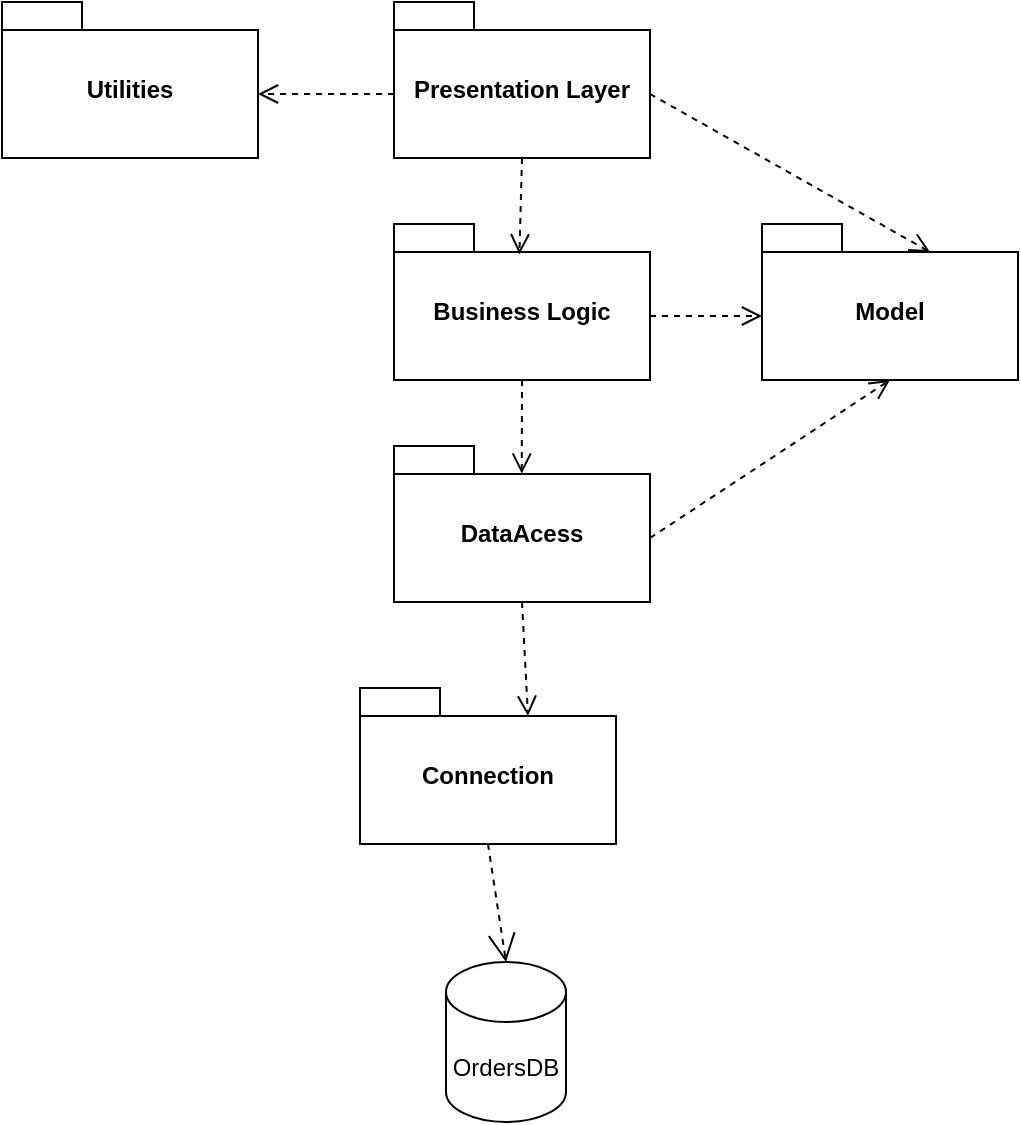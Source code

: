 <mxfile version="27.0.6" pages="3">
  <diagram name="Package-Diagram" id="-4kcNOzpLKwisnCuhh6N">
    <mxGraphModel dx="891" dy="588" grid="0" gridSize="10" guides="1" tooltips="1" connect="1" arrows="1" fold="1" page="0" pageScale="1" pageWidth="850" pageHeight="1100" math="0" shadow="0">
      <root>
        <mxCell id="0" />
        <mxCell id="1" parent="0" />
        <mxCell id="PjSp7jdSA5BGJm08OEUA-1" value="Presentation Layer" style="shape=folder;fontStyle=1;spacingTop=10;tabWidth=40;tabHeight=14;tabPosition=left;html=1;whiteSpace=wrap;" parent="1" vertex="1">
          <mxGeometry x="136" y="16" width="128" height="78" as="geometry" />
        </mxCell>
        <mxCell id="PjSp7jdSA5BGJm08OEUA-5" value="Business Logic" style="shape=folder;fontStyle=1;spacingTop=10;tabWidth=40;tabHeight=14;tabPosition=left;html=1;whiteSpace=wrap;" parent="1" vertex="1">
          <mxGeometry x="136" y="127" width="128" height="78" as="geometry" />
        </mxCell>
        <mxCell id="PjSp7jdSA5BGJm08OEUA-6" value="DataAcess" style="shape=folder;fontStyle=1;spacingTop=10;tabWidth=40;tabHeight=14;tabPosition=left;html=1;whiteSpace=wrap;" parent="1" vertex="1">
          <mxGeometry x="136" y="238" width="128" height="78" as="geometry" />
        </mxCell>
        <mxCell id="PjSp7jdSA5BGJm08OEUA-7" value="Connection" style="shape=folder;fontStyle=1;spacingTop=10;tabWidth=40;tabHeight=14;tabPosition=left;html=1;whiteSpace=wrap;" parent="1" vertex="1">
          <mxGeometry x="119" y="359" width="128" height="78" as="geometry" />
        </mxCell>
        <mxCell id="PjSp7jdSA5BGJm08OEUA-8" value="Model" style="shape=folder;fontStyle=1;spacingTop=10;tabWidth=40;tabHeight=14;tabPosition=left;html=1;whiteSpace=wrap;" parent="1" vertex="1">
          <mxGeometry x="320" y="127" width="128" height="78" as="geometry" />
        </mxCell>
        <mxCell id="PjSp7jdSA5BGJm08OEUA-9" value="Utilities" style="shape=folder;fontStyle=1;spacingTop=10;tabWidth=40;tabHeight=14;tabPosition=left;html=1;whiteSpace=wrap;" parent="1" vertex="1">
          <mxGeometry x="-60" y="16" width="128" height="78" as="geometry" />
        </mxCell>
        <mxCell id="PjSp7jdSA5BGJm08OEUA-10" value="" style="html=1;verticalAlign=bottom;endArrow=open;dashed=1;endSize=8;curved=0;rounded=0;fontSize=12;entryX=0;entryY=0;entryDx=128;entryDy=46;entryPerimeter=0;exitX=0;exitY=0;exitDx=0;exitDy=46;exitPerimeter=0;" parent="1" source="PjSp7jdSA5BGJm08OEUA-1" target="PjSp7jdSA5BGJm08OEUA-9" edge="1">
          <mxGeometry relative="1" as="geometry">
            <mxPoint x="174" y="229" as="sourcePoint" />
            <mxPoint x="94" y="229" as="targetPoint" />
          </mxGeometry>
        </mxCell>
        <mxCell id="PjSp7jdSA5BGJm08OEUA-11" value="" style="html=1;verticalAlign=bottom;endArrow=open;dashed=1;endSize=8;curved=0;rounded=0;fontSize=12;exitX=0.5;exitY=1;exitDx=0;exitDy=0;exitPerimeter=0;entryX=0.49;entryY=0.194;entryDx=0;entryDy=0;entryPerimeter=0;" parent="1" source="PjSp7jdSA5BGJm08OEUA-1" target="PjSp7jdSA5BGJm08OEUA-5" edge="1">
          <mxGeometry relative="1" as="geometry">
            <mxPoint x="241" y="229" as="sourcePoint" />
            <mxPoint x="161" y="229" as="targetPoint" />
          </mxGeometry>
        </mxCell>
        <mxCell id="PjSp7jdSA5BGJm08OEUA-12" value="" style="html=1;verticalAlign=bottom;endArrow=open;dashed=1;endSize=8;curved=0;rounded=0;fontSize=12;exitX=0.5;exitY=1;exitDx=0;exitDy=0;exitPerimeter=0;entryX=0.499;entryY=0.177;entryDx=0;entryDy=0;entryPerimeter=0;" parent="1" source="PjSp7jdSA5BGJm08OEUA-5" target="PjSp7jdSA5BGJm08OEUA-6" edge="1">
          <mxGeometry relative="1" as="geometry">
            <mxPoint x="224" y="232" as="sourcePoint" />
            <mxPoint x="220" y="248" as="targetPoint" />
          </mxGeometry>
        </mxCell>
        <mxCell id="PjSp7jdSA5BGJm08OEUA-14" value="" style="html=1;verticalAlign=bottom;endArrow=open;dashed=1;endSize=8;curved=0;rounded=0;fontSize=12;entryX=0;entryY=0;entryDx=0;entryDy=46;entryPerimeter=0;exitX=0;exitY=0;exitDx=128;exitDy=46;exitPerimeter=0;" parent="1" source="PjSp7jdSA5BGJm08OEUA-5" target="PjSp7jdSA5BGJm08OEUA-8" edge="1">
          <mxGeometry relative="1" as="geometry">
            <mxPoint x="241" y="229" as="sourcePoint" />
            <mxPoint x="161" y="229" as="targetPoint" />
          </mxGeometry>
        </mxCell>
        <mxCell id="PjSp7jdSA5BGJm08OEUA-15" value="" style="html=1;verticalAlign=bottom;endArrow=open;dashed=1;endSize=8;curved=0;rounded=0;fontSize=12;exitX=0;exitY=0;exitDx=128;exitDy=46;exitPerimeter=0;entryX=0.5;entryY=1;entryDx=0;entryDy=0;entryPerimeter=0;" parent="1" source="PjSp7jdSA5BGJm08OEUA-6" target="PjSp7jdSA5BGJm08OEUA-8" edge="1">
          <mxGeometry relative="1" as="geometry">
            <mxPoint x="241" y="229" as="sourcePoint" />
            <mxPoint x="161" y="229" as="targetPoint" />
          </mxGeometry>
        </mxCell>
        <mxCell id="PjSp7jdSA5BGJm08OEUA-16" value="" style="html=1;verticalAlign=bottom;endArrow=open;dashed=1;endSize=8;curved=0;rounded=0;fontSize=12;entryX=0;entryY=0;entryDx=84;entryDy=14;entryPerimeter=0;exitX=0.5;exitY=1;exitDx=0;exitDy=0;exitPerimeter=0;" parent="1" source="PjSp7jdSA5BGJm08OEUA-6" target="PjSp7jdSA5BGJm08OEUA-7" edge="1">
          <mxGeometry relative="1" as="geometry">
            <mxPoint x="241" y="229" as="sourcePoint" />
            <mxPoint x="161" y="229" as="targetPoint" />
          </mxGeometry>
        </mxCell>
        <mxCell id="PjSp7jdSA5BGJm08OEUA-17" value="OrdersDB" style="shape=cylinder3;whiteSpace=wrap;html=1;boundedLbl=1;backgroundOutline=1;size=15;" parent="1" vertex="1">
          <mxGeometry x="162" y="496" width="60" height="80" as="geometry" />
        </mxCell>
        <mxCell id="PjSp7jdSA5BGJm08OEUA-19" value="" style="html=1;verticalAlign=bottom;endArrow=open;dashed=1;endSize=8;curved=0;rounded=0;fontSize=12;entryX=0;entryY=0;entryDx=84;entryDy=14;entryPerimeter=0;exitX=0;exitY=0;exitDx=128;exitDy=46;exitPerimeter=0;" parent="1" source="PjSp7jdSA5BGJm08OEUA-1" target="PjSp7jdSA5BGJm08OEUA-8" edge="1">
          <mxGeometry relative="1" as="geometry">
            <mxPoint x="241" y="179" as="sourcePoint" />
            <mxPoint x="161" y="179" as="targetPoint" />
          </mxGeometry>
        </mxCell>
        <mxCell id="subqBu2cCHINjX7e9zRK-3" value="" style="endArrow=open;endSize=12;dashed=1;html=1;rounded=0;exitX=0.5;exitY=1;exitDx=0;exitDy=0;exitPerimeter=0;entryX=0.5;entryY=0;entryDx=0;entryDy=0;entryPerimeter=0;" edge="1" parent="1" source="PjSp7jdSA5BGJm08OEUA-7" target="PjSp7jdSA5BGJm08OEUA-17">
          <mxGeometry width="160" relative="1" as="geometry">
            <mxPoint x="54" y="492" as="sourcePoint" />
            <mxPoint x="214" y="492" as="targetPoint" />
          </mxGeometry>
        </mxCell>
      </root>
    </mxGraphModel>
  </diagram>
  <diagram id="JmT1CQ8cXsfUS5jKB0Rc" name="UML_Class_Diagram">
    <mxGraphModel dx="2938" dy="2330" grid="0" gridSize="10" guides="1" tooltips="1" connect="1" arrows="1" fold="1" page="0" pageScale="1" pageWidth="850" pageHeight="1100" math="0" shadow="0">
      <root>
        <mxCell id="0" />
        <mxCell id="1" parent="0" />
        <mxCell id="Czbqzu1dcFvYARV3h8Ns-1" value="BillBLL" style="swimlane;fontStyle=1;align=center;verticalAlign=top;childLayout=stackLayout;horizontal=1;startSize=26;horizontalStack=0;resizeParent=1;resizeParentMax=0;resizeLast=0;collapsible=1;marginBottom=0;whiteSpace=wrap;html=1;" vertex="1" parent="1">
          <mxGeometry x="825" y="498" width="160" height="86" as="geometry" />
        </mxCell>
        <mxCell id="Czbqzu1dcFvYARV3h8Ns-2" value="- billDAO: BillDAO" style="text;strokeColor=none;fillColor=none;align=left;verticalAlign=top;spacingLeft=4;spacingRight=4;overflow=hidden;rotatable=0;points=[[0,0.5],[1,0.5]];portConstraint=eastwest;whiteSpace=wrap;html=1;" vertex="1" parent="Czbqzu1dcFvYARV3h8Ns-1">
          <mxGeometry y="26" width="160" height="26" as="geometry" />
        </mxCell>
        <mxCell id="Czbqzu1dcFvYARV3h8Ns-3" value="" style="line;strokeWidth=1;fillColor=none;align=left;verticalAlign=middle;spacingTop=-1;spacingLeft=3;spacingRight=3;rotatable=0;labelPosition=right;points=[];portConstraint=eastwest;strokeColor=inherit;" vertex="1" parent="Czbqzu1dcFvYARV3h8Ns-1">
          <mxGeometry y="52" width="160" height="8" as="geometry" />
        </mxCell>
        <mxCell id="Czbqzu1dcFvYARV3h8Ns-4" value="+getAllBills(): List&amp;lt;Bill&amp;gt;" style="text;strokeColor=none;fillColor=none;align=left;verticalAlign=top;spacingLeft=4;spacingRight=4;overflow=hidden;rotatable=0;points=[[0,0.5],[1,0.5]];portConstraint=eastwest;whiteSpace=wrap;html=1;" vertex="1" parent="Czbqzu1dcFvYARV3h8Ns-1">
          <mxGeometry y="60" width="160" height="26" as="geometry" />
        </mxCell>
        <mxCell id="Czbqzu1dcFvYARV3h8Ns-5" value="ClientBLL" style="swimlane;fontStyle=1;align=center;verticalAlign=top;childLayout=stackLayout;horizontal=1;startSize=26;horizontalStack=0;resizeParent=1;resizeParentMax=0;resizeLast=0;collapsible=1;marginBottom=0;whiteSpace=wrap;html=1;" vertex="1" parent="1">
          <mxGeometry x="-161" y="484" width="216" height="178" as="geometry" />
        </mxCell>
        <mxCell id="Czbqzu1dcFvYARV3h8Ns-6" value="-clientDAO: ClientDAO" style="text;strokeColor=none;fillColor=none;align=left;verticalAlign=top;spacingLeft=4;spacingRight=4;overflow=hidden;rotatable=0;points=[[0,0.5],[1,0.5]];portConstraint=eastwest;whiteSpace=wrap;html=1;" vertex="1" parent="Czbqzu1dcFvYARV3h8Ns-5">
          <mxGeometry y="26" width="216" height="26" as="geometry" />
        </mxCell>
        <mxCell id="Czbqzu1dcFvYARV3h8Ns-7" value="" style="line;strokeWidth=1;fillColor=none;align=left;verticalAlign=middle;spacingTop=-1;spacingLeft=3;spacingRight=3;rotatable=0;labelPosition=right;points=[];portConstraint=eastwest;strokeColor=inherit;" vertex="1" parent="Czbqzu1dcFvYARV3h8Ns-5">
          <mxGeometry y="52" width="216" height="8" as="geometry" />
        </mxCell>
        <mxCell id="Czbqzu1dcFvYARV3h8Ns-8" value="+ getAllCleints(): List&amp;lt;Client&amp;gt;&lt;div&gt;+ getAllActiveClients(): List&amp;lt;Client&amp;gt;&lt;/div&gt;&lt;div&gt;+ addClient(client: Client): void&lt;/div&gt;&lt;div&gt;+ updateClient(client: Client): void&lt;/div&gt;&lt;div&gt;+ softDeleteClient(client: Client): void&lt;/div&gt;&lt;div&gt;+ findById(id: int): Client&lt;/div&gt;&lt;div&gt;+ hardDeleteById(id: int): void&lt;/div&gt;" style="text;strokeColor=none;fillColor=none;align=left;verticalAlign=top;spacingLeft=4;spacingRight=4;overflow=hidden;rotatable=0;points=[[0,0.5],[1,0.5]];portConstraint=eastwest;whiteSpace=wrap;html=1;" vertex="1" parent="Czbqzu1dcFvYARV3h8Ns-5">
          <mxGeometry y="60" width="216" height="118" as="geometry" />
        </mxCell>
        <mxCell id="Czbqzu1dcFvYARV3h8Ns-9" value="OrderBLL" style="swimlane;fontStyle=1;align=center;verticalAlign=top;childLayout=stackLayout;horizontal=1;startSize=26;horizontalStack=0;resizeParent=1;resizeParentMax=0;resizeLast=0;collapsible=1;marginBottom=0;whiteSpace=wrap;html=1;" vertex="1" parent="1">
          <mxGeometry x="114.5" y="484" width="221" height="148" as="geometry" />
        </mxCell>
        <mxCell id="Czbqzu1dcFvYARV3h8Ns-10" value="- orderDAO: OrderDAO&lt;div&gt;- productDAO: productDAO&lt;/div&gt;&lt;div&gt;- clientDAO: ClientDAO&lt;/div&gt;&lt;div&gt;- billDAO: BillDAO&lt;/div&gt;" style="text;strokeColor=none;fillColor=none;align=left;verticalAlign=top;spacingLeft=4;spacingRight=4;overflow=hidden;rotatable=0;points=[[0,0.5],[1,0.5]];portConstraint=eastwest;whiteSpace=wrap;html=1;" vertex="1" parent="Czbqzu1dcFvYARV3h8Ns-9">
          <mxGeometry y="26" width="221" height="69" as="geometry" />
        </mxCell>
        <mxCell id="Czbqzu1dcFvYARV3h8Ns-11" value="" style="line;strokeWidth=1;fillColor=none;align=left;verticalAlign=middle;spacingTop=-1;spacingLeft=3;spacingRight=3;rotatable=0;labelPosition=right;points=[];portConstraint=eastwest;strokeColor=inherit;" vertex="1" parent="Czbqzu1dcFvYARV3h8Ns-9">
          <mxGeometry y="95" width="221" height="8" as="geometry" />
        </mxCell>
        <mxCell id="Czbqzu1dcFvYARV3h8Ns-12" value="+ getAllOrders(): List&amp;lt;Orders&amp;gt;&lt;div&gt;+placeOrder(order Orders): String&lt;/div&gt;&lt;div&gt;&lt;br&gt;&lt;/div&gt;" style="text;strokeColor=none;fillColor=none;align=left;verticalAlign=top;spacingLeft=4;spacingRight=4;overflow=hidden;rotatable=0;points=[[0,0.5],[1,0.5]];portConstraint=eastwest;whiteSpace=wrap;html=1;" vertex="1" parent="Czbqzu1dcFvYARV3h8Ns-9">
          <mxGeometry y="103" width="221" height="45" as="geometry" />
        </mxCell>
        <mxCell id="Czbqzu1dcFvYARV3h8Ns-13" value="ProductBLL" style="swimlane;fontStyle=1;align=center;verticalAlign=top;childLayout=stackLayout;horizontal=1;startSize=26;horizontalStack=0;resizeParent=1;resizeParentMax=0;resizeLast=0;collapsible=1;marginBottom=0;whiteSpace=wrap;html=1;" vertex="1" parent="1">
          <mxGeometry x="436" y="484" width="248" height="180" as="geometry" />
        </mxCell>
        <mxCell id="Czbqzu1dcFvYARV3h8Ns-14" value="- productDAO: ProductDAO" style="text;strokeColor=none;fillColor=none;align=left;verticalAlign=top;spacingLeft=4;spacingRight=4;overflow=hidden;rotatable=0;points=[[0,0.5],[1,0.5]];portConstraint=eastwest;whiteSpace=wrap;html=1;" vertex="1" parent="Czbqzu1dcFvYARV3h8Ns-13">
          <mxGeometry y="26" width="248" height="26" as="geometry" />
        </mxCell>
        <mxCell id="Czbqzu1dcFvYARV3h8Ns-15" value="" style="line;strokeWidth=1;fillColor=none;align=left;verticalAlign=middle;spacingTop=-1;spacingLeft=3;spacingRight=3;rotatable=0;labelPosition=right;points=[];portConstraint=eastwest;strokeColor=inherit;" vertex="1" parent="Czbqzu1dcFvYARV3h8Ns-13">
          <mxGeometry y="52" width="248" height="8" as="geometry" />
        </mxCell>
        <mxCell id="Czbqzu1dcFvYARV3h8Ns-16" value="+ getAllProducts(): List&amp;lt;Product&amp;gt;&lt;div&gt;+ getAllActiveProducts(): List&amp;lt;Product&amp;gt;&lt;/div&gt;&lt;div&gt;+ addProduct(product Product): void&lt;/div&gt;&lt;div&gt;+ updateProduct(product Product): void&lt;/div&gt;&lt;div&gt;+ softDeleteProduct(product Product) void&lt;/div&gt;&lt;div&gt;+ findById(id: int): Product&lt;/div&gt;&lt;div&gt;+ hardDeleteById(id: int): void&lt;/div&gt;" style="text;strokeColor=none;fillColor=none;align=left;verticalAlign=top;spacingLeft=4;spacingRight=4;overflow=hidden;rotatable=0;points=[[0,0.5],[1,0.5]];portConstraint=eastwest;whiteSpace=wrap;html=1;" vertex="1" parent="Czbqzu1dcFvYARV3h8Ns-13">
          <mxGeometry y="60" width="248" height="120" as="geometry" />
        </mxCell>
        <mxCell id="Czbqzu1dcFvYARV3h8Ns-17" value="ConnectionFactory" style="swimlane;fontStyle=1;align=center;verticalAlign=top;childLayout=stackLayout;horizontal=1;startSize=26;horizontalStack=0;resizeParent=1;resizeParentMax=0;resizeLast=0;collapsible=1;marginBottom=0;whiteSpace=wrap;html=1;" vertex="1" parent="1">
          <mxGeometry x="394.5" y="-547" width="234" height="207" as="geometry" />
        </mxCell>
        <mxCell id="Czbqzu1dcFvYARV3h8Ns-18" value="- LOGGER: Logger&lt;div&gt;- DRIVER: String&lt;/div&gt;&lt;div&gt;- DBURL: String&lt;/div&gt;&lt;div&gt;- USER: String&lt;/div&gt;&lt;div&gt;- PASS: String&lt;/div&gt;" style="text;strokeColor=none;fillColor=none;align=left;verticalAlign=top;spacingLeft=4;spacingRight=4;overflow=hidden;rotatable=0;points=[[0,0.5],[1,0.5]];portConstraint=eastwest;whiteSpace=wrap;html=1;" vertex="1" parent="Czbqzu1dcFvYARV3h8Ns-17">
          <mxGeometry y="26" width="234" height="85" as="geometry" />
        </mxCell>
        <mxCell id="Czbqzu1dcFvYARV3h8Ns-19" value="" style="line;strokeWidth=1;fillColor=none;align=left;verticalAlign=middle;spacingTop=-1;spacingLeft=3;spacingRight=3;rotatable=0;labelPosition=right;points=[];portConstraint=eastwest;strokeColor=inherit;" vertex="1" parent="Czbqzu1dcFvYARV3h8Ns-17">
          <mxGeometry y="111" width="234" height="8" as="geometry" />
        </mxCell>
        <mxCell id="Czbqzu1dcFvYARV3h8Ns-20" value="+ createConection(): Connection&lt;div&gt;+ getCOnnection(): Connection&lt;/div&gt;&lt;div&gt;+ close(connection: Connection): void&lt;/div&gt;&lt;div&gt;+close(statement: Statement): void&lt;/div&gt;&lt;div&gt;+ close(resultSet: ResultSet): void&lt;/div&gt;" style="text;strokeColor=none;fillColor=none;align=left;verticalAlign=top;spacingLeft=4;spacingRight=4;overflow=hidden;rotatable=0;points=[[0,0.5],[1,0.5]];portConstraint=eastwest;whiteSpace=wrap;html=1;" vertex="1" parent="Czbqzu1dcFvYARV3h8Ns-17">
          <mxGeometry y="119" width="234" height="88" as="geometry" />
        </mxCell>
        <mxCell id="Czbqzu1dcFvYARV3h8Ns-21" value="AbstractDAO" style="swimlane;fontStyle=1;align=center;verticalAlign=top;childLayout=stackLayout;horizontal=1;startSize=26;horizontalStack=0;resizeParent=1;resizeParentMax=0;resizeLast=0;collapsible=1;marginBottom=0;whiteSpace=wrap;html=1;" vertex="1" parent="1">
          <mxGeometry x="19" y="-156" width="443" height="322" as="geometry" />
        </mxCell>
        <mxCell id="Czbqzu1dcFvYARV3h8Ns-22" value="- LOGGER: Logger&lt;div&gt;-type Class&amp;lt;T&amp;gt;&lt;/div&gt;" style="text;strokeColor=none;fillColor=none;align=left;verticalAlign=top;spacingLeft=4;spacingRight=4;overflow=hidden;rotatable=0;points=[[0,0.5],[1,0.5]];portConstraint=eastwest;whiteSpace=wrap;html=1;" vertex="1" parent="Czbqzu1dcFvYARV3h8Ns-21">
          <mxGeometry y="26" width="443" height="40" as="geometry" />
        </mxCell>
        <mxCell id="Czbqzu1dcFvYARV3h8Ns-23" value="" style="line;strokeWidth=1;fillColor=none;align=left;verticalAlign=middle;spacingTop=-1;spacingLeft=3;spacingRight=3;rotatable=0;labelPosition=right;points=[];portConstraint=eastwest;strokeColor=inherit;" vertex="1" parent="Czbqzu1dcFvYARV3h8Ns-21">
          <mxGeometry y="66" width="443" height="8" as="geometry" />
        </mxCell>
        <mxCell id="Czbqzu1dcFvYARV3h8Ns-24" value="- createSelectQuery(field: String): String&lt;div&gt;- createInsertQuery(fields: StringBuilder, values: StringBuilder): String&lt;/div&gt;&lt;div&gt;- createUpdateQuery(): String&lt;/div&gt;&lt;div&gt;+ findAll(): List&amp;lt;T&amp;gt;&lt;/div&gt;&lt;div&gt;+ findById(id: int): T&lt;/div&gt;&lt;div&gt;+ createObjects(resultSet ResultSet): List&amp;lt;T&amp;gt;&lt;/div&gt;&lt;div&gt;- getNoArgsCOnstructor(): Constructor&amp;lt;?&amp;gt;&lt;/div&gt;&lt;div&gt;- populateFieldsFromResultSet(instance T, resultSet ResultSet): void&lt;/div&gt;&lt;div&gt;+ insert(object T): void&lt;/div&gt;&lt;div&gt;- setPreparedStatementVlaues(statement PreparedStatement, fields Field[], object T): void&lt;/div&gt;&lt;div&gt;- setGeneratedId(statement PreparedSttaement, object T): void&lt;/div&gt;&lt;div&gt;+ update(object T): void&lt;/div&gt;&lt;div&gt;- setUpdateStatementValues(statement: PreparedStatement, object: T): void&lt;/div&gt;&lt;div&gt;+ softDelete(object T): void&lt;/div&gt;&lt;div&gt;+ hardDeleteByID(id: int): void&lt;/div&gt;" style="text;strokeColor=none;fillColor=none;align=left;verticalAlign=top;spacingLeft=4;spacingRight=4;overflow=hidden;rotatable=0;points=[[0,0.5],[1,0.5]];portConstraint=eastwest;whiteSpace=wrap;html=1;" vertex="1" parent="Czbqzu1dcFvYARV3h8Ns-21">
          <mxGeometry y="74" width="443" height="248" as="geometry" />
        </mxCell>
        <mxCell id="Czbqzu1dcFvYARV3h8Ns-25" value="BillDAO" style="swimlane;fontStyle=1;align=center;verticalAlign=top;childLayout=stackLayout;horizontal=1;startSize=26;horizontalStack=0;resizeParent=1;resizeParentMax=0;resizeLast=0;collapsible=1;marginBottom=0;whiteSpace=wrap;html=1;" vertex="1" parent="1">
          <mxGeometry x="726" y="200" width="161" height="107" as="geometry" />
        </mxCell>
        <mxCell id="Czbqzu1dcFvYARV3h8Ns-26" value="." style="text;strokeColor=none;fillColor=none;align=left;verticalAlign=top;spacingLeft=4;spacingRight=4;overflow=hidden;rotatable=0;points=[[0,0.5],[1,0.5]];portConstraint=eastwest;whiteSpace=wrap;html=1;" vertex="1" parent="Czbqzu1dcFvYARV3h8Ns-25">
          <mxGeometry y="26" width="161" height="26" as="geometry" />
        </mxCell>
        <mxCell id="Czbqzu1dcFvYARV3h8Ns-27" value="" style="line;strokeWidth=1;fillColor=none;align=left;verticalAlign=middle;spacingTop=-1;spacingLeft=3;spacingRight=3;rotatable=0;labelPosition=right;points=[];portConstraint=eastwest;strokeColor=inherit;" vertex="1" parent="Czbqzu1dcFvYARV3h8Ns-25">
          <mxGeometry y="52" width="161" height="8" as="geometry" />
        </mxCell>
        <mxCell id="Czbqzu1dcFvYARV3h8Ns-28" value="+ insert(bill Bill): void&lt;div&gt;+ findAll(): List&amp;lt;Bill&amp;gt;&lt;/div&gt;" style="text;strokeColor=none;fillColor=none;align=left;verticalAlign=top;spacingLeft=4;spacingRight=4;overflow=hidden;rotatable=0;points=[[0,0.5],[1,0.5]];portConstraint=eastwest;whiteSpace=wrap;html=1;" vertex="1" parent="Czbqzu1dcFvYARV3h8Ns-25">
          <mxGeometry y="60" width="161" height="47" as="geometry" />
        </mxCell>
        <mxCell id="Czbqzu1dcFvYARV3h8Ns-29" value="ClientDAO" style="swimlane;fontStyle=1;align=center;verticalAlign=top;childLayout=stackLayout;horizontal=1;startSize=26;horizontalStack=0;resizeParent=1;resizeParentMax=0;resizeLast=0;collapsible=1;marginBottom=0;whiteSpace=wrap;html=1;" vertex="1" parent="1">
          <mxGeometry x="-97" y="263" width="160" height="86" as="geometry" />
        </mxCell>
        <mxCell id="Czbqzu1dcFvYARV3h8Ns-30" value="." style="text;strokeColor=none;fillColor=none;align=left;verticalAlign=top;spacingLeft=4;spacingRight=4;overflow=hidden;rotatable=0;points=[[0,0.5],[1,0.5]];portConstraint=eastwest;whiteSpace=wrap;html=1;" vertex="1" parent="Czbqzu1dcFvYARV3h8Ns-29">
          <mxGeometry y="26" width="160" height="26" as="geometry" />
        </mxCell>
        <mxCell id="Czbqzu1dcFvYARV3h8Ns-31" value="" style="line;strokeWidth=1;fillColor=none;align=left;verticalAlign=middle;spacingTop=-1;spacingLeft=3;spacingRight=3;rotatable=0;labelPosition=right;points=[];portConstraint=eastwest;strokeColor=inherit;" vertex="1" parent="Czbqzu1dcFvYARV3h8Ns-29">
          <mxGeometry y="52" width="160" height="8" as="geometry" />
        </mxCell>
        <mxCell id="Czbqzu1dcFvYARV3h8Ns-32" value="." style="text;strokeColor=none;fillColor=none;align=left;verticalAlign=top;spacingLeft=4;spacingRight=4;overflow=hidden;rotatable=0;points=[[0,0.5],[1,0.5]];portConstraint=eastwest;whiteSpace=wrap;html=1;" vertex="1" parent="Czbqzu1dcFvYARV3h8Ns-29">
          <mxGeometry y="60" width="160" height="26" as="geometry" />
        </mxCell>
        <mxCell id="Czbqzu1dcFvYARV3h8Ns-33" value="OrderDAO" style="swimlane;fontStyle=1;align=center;verticalAlign=top;childLayout=stackLayout;horizontal=1;startSize=26;horizontalStack=0;resizeParent=1;resizeParentMax=0;resizeLast=0;collapsible=1;marginBottom=0;whiteSpace=wrap;html=1;" vertex="1" parent="1">
          <mxGeometry x="145" y="263" width="160" height="86" as="geometry" />
        </mxCell>
        <mxCell id="Czbqzu1dcFvYARV3h8Ns-34" value="." style="text;strokeColor=none;fillColor=none;align=left;verticalAlign=top;spacingLeft=4;spacingRight=4;overflow=hidden;rotatable=0;points=[[0,0.5],[1,0.5]];portConstraint=eastwest;whiteSpace=wrap;html=1;" vertex="1" parent="Czbqzu1dcFvYARV3h8Ns-33">
          <mxGeometry y="26" width="160" height="26" as="geometry" />
        </mxCell>
        <mxCell id="Czbqzu1dcFvYARV3h8Ns-35" value="" style="line;strokeWidth=1;fillColor=none;align=left;verticalAlign=middle;spacingTop=-1;spacingLeft=3;spacingRight=3;rotatable=0;labelPosition=right;points=[];portConstraint=eastwest;strokeColor=inherit;" vertex="1" parent="Czbqzu1dcFvYARV3h8Ns-33">
          <mxGeometry y="52" width="160" height="8" as="geometry" />
        </mxCell>
        <mxCell id="Czbqzu1dcFvYARV3h8Ns-36" value="." style="text;strokeColor=none;fillColor=none;align=left;verticalAlign=top;spacingLeft=4;spacingRight=4;overflow=hidden;rotatable=0;points=[[0,0.5],[1,0.5]];portConstraint=eastwest;whiteSpace=wrap;html=1;" vertex="1" parent="Czbqzu1dcFvYARV3h8Ns-33">
          <mxGeometry y="60" width="160" height="26" as="geometry" />
        </mxCell>
        <mxCell id="Czbqzu1dcFvYARV3h8Ns-37" value="ProductDAO" style="swimlane;fontStyle=1;align=center;verticalAlign=top;childLayout=stackLayout;horizontal=1;startSize=26;horizontalStack=0;resizeParent=1;resizeParentMax=0;resizeLast=0;collapsible=1;marginBottom=0;whiteSpace=wrap;html=1;" vertex="1" parent="1">
          <mxGeometry x="381" y="263" width="160" height="86" as="geometry" />
        </mxCell>
        <mxCell id="Czbqzu1dcFvYARV3h8Ns-38" value="." style="text;strokeColor=none;fillColor=none;align=left;verticalAlign=top;spacingLeft=4;spacingRight=4;overflow=hidden;rotatable=0;points=[[0,0.5],[1,0.5]];portConstraint=eastwest;whiteSpace=wrap;html=1;" vertex="1" parent="Czbqzu1dcFvYARV3h8Ns-37">
          <mxGeometry y="26" width="160" height="26" as="geometry" />
        </mxCell>
        <mxCell id="Czbqzu1dcFvYARV3h8Ns-39" value="" style="line;strokeWidth=1;fillColor=none;align=left;verticalAlign=middle;spacingTop=-1;spacingLeft=3;spacingRight=3;rotatable=0;labelPosition=right;points=[];portConstraint=eastwest;strokeColor=inherit;" vertex="1" parent="Czbqzu1dcFvYARV3h8Ns-37">
          <mxGeometry y="52" width="160" height="8" as="geometry" />
        </mxCell>
        <mxCell id="Czbqzu1dcFvYARV3h8Ns-40" value="." style="text;strokeColor=none;fillColor=none;align=left;verticalAlign=top;spacingLeft=4;spacingRight=4;overflow=hidden;rotatable=0;points=[[0,0.5],[1,0.5]];portConstraint=eastwest;whiteSpace=wrap;html=1;" vertex="1" parent="Czbqzu1dcFvYARV3h8Ns-37">
          <mxGeometry y="60" width="160" height="26" as="geometry" />
        </mxCell>
        <mxCell id="Czbqzu1dcFvYARV3h8Ns-41" value="Bill" style="swimlane;fontStyle=1;align=center;verticalAlign=top;childLayout=stackLayout;horizontal=1;startSize=26;horizontalStack=0;resizeParent=1;resizeParentMax=0;resizeLast=0;collapsible=1;marginBottom=0;whiteSpace=wrap;html=1;" vertex="1" parent="1">
          <mxGeometry x="825" y="798" width="170" height="127" as="geometry" />
        </mxCell>
        <mxCell id="Czbqzu1dcFvYARV3h8Ns-42" value="+ id: Int&lt;div&gt;+ orderId: int&lt;/div&gt;&lt;div&gt;+ clientName: String&lt;/div&gt;&lt;div&gt;+ productName: String&lt;/div&gt;&lt;div&gt;+ quantity: int&lt;/div&gt;&lt;div&gt;+ totalPrice: double&lt;/div&gt;&lt;div&gt;&lt;br&gt;&lt;/div&gt;" style="text;strokeColor=none;fillColor=none;align=left;verticalAlign=top;spacingLeft=4;spacingRight=4;overflow=hidden;rotatable=0;points=[[0,0.5],[1,0.5]];portConstraint=eastwest;whiteSpace=wrap;html=1;" vertex="1" parent="Czbqzu1dcFvYARV3h8Ns-41">
          <mxGeometry y="26" width="170" height="93" as="geometry" />
        </mxCell>
        <mxCell id="Czbqzu1dcFvYARV3h8Ns-43" value="" style="line;strokeWidth=1;fillColor=none;align=left;verticalAlign=middle;spacingTop=-1;spacingLeft=3;spacingRight=3;rotatable=0;labelPosition=right;points=[];portConstraint=eastwest;strokeColor=inherit;" vertex="1" parent="Czbqzu1dcFvYARV3h8Ns-41">
          <mxGeometry y="119" width="170" height="8" as="geometry" />
        </mxCell>
        <mxCell id="Czbqzu1dcFvYARV3h8Ns-45" value="Client" style="swimlane;fontStyle=1;align=center;verticalAlign=top;childLayout=stackLayout;horizontal=1;startSize=26;horizontalStack=0;resizeParent=1;resizeParentMax=0;resizeLast=0;collapsible=1;marginBottom=0;whiteSpace=wrap;html=1;" vertex="1" parent="1">
          <mxGeometry x="-153" y="781" width="160" height="172" as="geometry" />
        </mxCell>
        <mxCell id="Czbqzu1dcFvYARV3h8Ns-46" value="- id: int&lt;div&gt;- name: String&lt;/div&gt;&lt;div&gt;- address: String&lt;/div&gt;&lt;div&gt;- email: String&lt;/div&gt;&lt;div&gt;- phone: String&lt;/div&gt;&lt;div&gt;- status: Status&lt;/div&gt;" style="text;strokeColor=none;fillColor=none;align=left;verticalAlign=top;spacingLeft=4;spacingRight=4;overflow=hidden;rotatable=0;points=[[0,0.5],[1,0.5]];portConstraint=eastwest;whiteSpace=wrap;html=1;" vertex="1" parent="Czbqzu1dcFvYARV3h8Ns-45">
          <mxGeometry y="26" width="160" height="112" as="geometry" />
        </mxCell>
        <mxCell id="Czbqzu1dcFvYARV3h8Ns-47" value="" style="line;strokeWidth=1;fillColor=none;align=left;verticalAlign=middle;spacingTop=-1;spacingLeft=3;spacingRight=3;rotatable=0;labelPosition=right;points=[];portConstraint=eastwest;strokeColor=inherit;" vertex="1" parent="Czbqzu1dcFvYARV3h8Ns-45">
          <mxGeometry y="138" width="160" height="8" as="geometry" />
        </mxCell>
        <mxCell id="Czbqzu1dcFvYARV3h8Ns-48" value="." style="text;strokeColor=none;fillColor=none;align=left;verticalAlign=top;spacingLeft=4;spacingRight=4;overflow=hidden;rotatable=0;points=[[0,0.5],[1,0.5]];portConstraint=eastwest;whiteSpace=wrap;html=1;" vertex="1" parent="Czbqzu1dcFvYARV3h8Ns-45">
          <mxGeometry y="146" width="160" height="26" as="geometry" />
        </mxCell>
        <mxCell id="Czbqzu1dcFvYARV3h8Ns-49" value="Orders" style="swimlane;fontStyle=1;align=center;verticalAlign=top;childLayout=stackLayout;horizontal=1;startSize=26;horizontalStack=0;resizeParent=1;resizeParentMax=0;resizeLast=0;collapsible=1;marginBottom=0;whiteSpace=wrap;html=1;" vertex="1" parent="1">
          <mxGeometry x="138" y="811" width="160" height="129" as="geometry" />
        </mxCell>
        <mxCell id="Czbqzu1dcFvYARV3h8Ns-50" value="- id: int&lt;div&gt;- clientId: int&lt;/div&gt;&lt;div&gt;- productId: int&lt;/div&gt;&lt;div&gt;- quantitiy: int&lt;/div&gt;" style="text;strokeColor=none;fillColor=none;align=left;verticalAlign=top;spacingLeft=4;spacingRight=4;overflow=hidden;rotatable=0;points=[[0,0.5],[1,0.5]];portConstraint=eastwest;whiteSpace=wrap;html=1;" vertex="1" parent="Czbqzu1dcFvYARV3h8Ns-49">
          <mxGeometry y="26" width="160" height="69" as="geometry" />
        </mxCell>
        <mxCell id="Czbqzu1dcFvYARV3h8Ns-51" value="" style="line;strokeWidth=1;fillColor=none;align=left;verticalAlign=middle;spacingTop=-1;spacingLeft=3;spacingRight=3;rotatable=0;labelPosition=right;points=[];portConstraint=eastwest;strokeColor=inherit;" vertex="1" parent="Czbqzu1dcFvYARV3h8Ns-49">
          <mxGeometry y="95" width="160" height="8" as="geometry" />
        </mxCell>
        <mxCell id="Czbqzu1dcFvYARV3h8Ns-52" value="." style="text;strokeColor=none;fillColor=none;align=left;verticalAlign=top;spacingLeft=4;spacingRight=4;overflow=hidden;rotatable=0;points=[[0,0.5],[1,0.5]];portConstraint=eastwest;whiteSpace=wrap;html=1;" vertex="1" parent="Czbqzu1dcFvYARV3h8Ns-49">
          <mxGeometry y="103" width="160" height="26" as="geometry" />
        </mxCell>
        <mxCell id="Czbqzu1dcFvYARV3h8Ns-53" value="Product" style="swimlane;fontStyle=1;align=center;verticalAlign=top;childLayout=stackLayout;horizontal=1;startSize=26;horizontalStack=0;resizeParent=1;resizeParentMax=0;resizeLast=0;collapsible=1;marginBottom=0;whiteSpace=wrap;html=1;" vertex="1" parent="1">
          <mxGeometry x="534" y="794" width="160" height="146" as="geometry" />
        </mxCell>
        <mxCell id="Czbqzu1dcFvYARV3h8Ns-54" value="- id: int&amp;nbsp;&lt;div&gt;- name: String&lt;/div&gt;&lt;div&gt;- quantity: int&lt;/div&gt;&lt;div&gt;- price: double&lt;/div&gt;&lt;div&gt;- status: Status&lt;/div&gt;" style="text;strokeColor=none;fillColor=none;align=left;verticalAlign=top;spacingLeft=4;spacingRight=4;overflow=hidden;rotatable=0;points=[[0,0.5],[1,0.5]];portConstraint=eastwest;whiteSpace=wrap;html=1;" vertex="1" parent="Czbqzu1dcFvYARV3h8Ns-53">
          <mxGeometry y="26" width="160" height="86" as="geometry" />
        </mxCell>
        <mxCell id="Czbqzu1dcFvYARV3h8Ns-55" value="" style="line;strokeWidth=1;fillColor=none;align=left;verticalAlign=middle;spacingTop=-1;spacingLeft=3;spacingRight=3;rotatable=0;labelPosition=right;points=[];portConstraint=eastwest;strokeColor=inherit;" vertex="1" parent="Czbqzu1dcFvYARV3h8Ns-53">
          <mxGeometry y="112" width="160" height="8" as="geometry" />
        </mxCell>
        <mxCell id="Czbqzu1dcFvYARV3h8Ns-56" value="." style="text;strokeColor=none;fillColor=none;align=left;verticalAlign=top;spacingLeft=4;spacingRight=4;overflow=hidden;rotatable=0;points=[[0,0.5],[1,0.5]];portConstraint=eastwest;whiteSpace=wrap;html=1;" vertex="1" parent="Czbqzu1dcFvYARV3h8Ns-53">
          <mxGeometry y="120" width="160" height="26" as="geometry" />
        </mxCell>
        <mxCell id="Czbqzu1dcFvYARV3h8Ns-57" value="Status&amp;nbsp;&lt;div&gt;(enum)&lt;/div&gt;" style="swimlane;fontStyle=1;align=center;verticalAlign=top;childLayout=stackLayout;horizontal=1;startSize=41;horizontalStack=0;resizeParent=1;resizeParentMax=0;resizeLast=0;collapsible=1;marginBottom=0;whiteSpace=wrap;html=1;" vertex="1" parent="1">
          <mxGeometry x="160.5" y="1079" width="160" height="87" as="geometry" />
        </mxCell>
        <mxCell id="Czbqzu1dcFvYARV3h8Ns-58" value="ACTIVE&lt;div&gt;DELETED&lt;/div&gt;" style="text;strokeColor=none;fillColor=none;align=left;verticalAlign=top;spacingLeft=4;spacingRight=4;overflow=hidden;rotatable=0;points=[[0,0.5],[1,0.5]];portConstraint=eastwest;whiteSpace=wrap;html=1;" vertex="1" parent="Czbqzu1dcFvYARV3h8Ns-57">
          <mxGeometry y="41" width="160" height="38" as="geometry" />
        </mxCell>
        <mxCell id="Czbqzu1dcFvYARV3h8Ns-59" value="" style="line;strokeWidth=1;fillColor=none;align=left;verticalAlign=middle;spacingTop=-1;spacingLeft=3;spacingRight=3;rotatable=0;labelPosition=right;points=[];portConstraint=eastwest;strokeColor=inherit;" vertex="1" parent="Czbqzu1dcFvYARV3h8Ns-57">
          <mxGeometry y="79" width="160" height="8" as="geometry" />
        </mxCell>
        <mxCell id="Czbqzu1dcFvYARV3h8Ns-61" value="BillPanel" style="swimlane;fontStyle=1;align=center;verticalAlign=top;childLayout=stackLayout;horizontal=1;startSize=26;horizontalStack=0;resizeParent=1;resizeParentMax=0;resizeLast=0;collapsible=1;marginBottom=0;whiteSpace=wrap;html=1;" vertex="1" parent="1">
          <mxGeometry x="1878" y="-160" width="160" height="86" as="geometry" />
        </mxCell>
        <mxCell id="Czbqzu1dcFvYARV3h8Ns-62" value="- billBLL: BillBLL" style="text;strokeColor=none;fillColor=none;align=left;verticalAlign=top;spacingLeft=4;spacingRight=4;overflow=hidden;rotatable=0;points=[[0,0.5],[1,0.5]];portConstraint=eastwest;whiteSpace=wrap;html=1;" vertex="1" parent="Czbqzu1dcFvYARV3h8Ns-61">
          <mxGeometry y="26" width="160" height="26" as="geometry" />
        </mxCell>
        <mxCell id="Czbqzu1dcFvYARV3h8Ns-63" value="" style="line;strokeWidth=1;fillColor=none;align=left;verticalAlign=middle;spacingTop=-1;spacingLeft=3;spacingRight=3;rotatable=0;labelPosition=right;points=[];portConstraint=eastwest;strokeColor=inherit;" vertex="1" parent="Czbqzu1dcFvYARV3h8Ns-61">
          <mxGeometry y="52" width="160" height="8" as="geometry" />
        </mxCell>
        <mxCell id="Czbqzu1dcFvYARV3h8Ns-64" value="." style="text;strokeColor=none;fillColor=none;align=left;verticalAlign=top;spacingLeft=4;spacingRight=4;overflow=hidden;rotatable=0;points=[[0,0.5],[1,0.5]];portConstraint=eastwest;whiteSpace=wrap;html=1;" vertex="1" parent="Czbqzu1dcFvYARV3h8Ns-61">
          <mxGeometry y="60" width="160" height="26" as="geometry" />
        </mxCell>
        <mxCell id="Czbqzu1dcFvYARV3h8Ns-65" value="CleintPanel" style="swimlane;fontStyle=1;align=center;verticalAlign=top;childLayout=stackLayout;horizontal=1;startSize=26;horizontalStack=0;resizeParent=1;resizeParentMax=0;resizeLast=0;collapsible=1;marginBottom=0;whiteSpace=wrap;html=1;" vertex="1" parent="1">
          <mxGeometry x="1279" y="-160" width="160" height="86" as="geometry" />
        </mxCell>
        <mxCell id="Czbqzu1dcFvYARV3h8Ns-66" value="- clientBLL: ClientBLL" style="text;strokeColor=none;fillColor=none;align=left;verticalAlign=top;spacingLeft=4;spacingRight=4;overflow=hidden;rotatable=0;points=[[0,0.5],[1,0.5]];portConstraint=eastwest;whiteSpace=wrap;html=1;" vertex="1" parent="Czbqzu1dcFvYARV3h8Ns-65">
          <mxGeometry y="26" width="160" height="26" as="geometry" />
        </mxCell>
        <mxCell id="Czbqzu1dcFvYARV3h8Ns-67" value="" style="line;strokeWidth=1;fillColor=none;align=left;verticalAlign=middle;spacingTop=-1;spacingLeft=3;spacingRight=3;rotatable=0;labelPosition=right;points=[];portConstraint=eastwest;strokeColor=inherit;" vertex="1" parent="Czbqzu1dcFvYARV3h8Ns-65">
          <mxGeometry y="52" width="160" height="8" as="geometry" />
        </mxCell>
        <mxCell id="Czbqzu1dcFvYARV3h8Ns-68" value="." style="text;strokeColor=none;fillColor=none;align=left;verticalAlign=top;spacingLeft=4;spacingRight=4;overflow=hidden;rotatable=0;points=[[0,0.5],[1,0.5]];portConstraint=eastwest;whiteSpace=wrap;html=1;" vertex="1" parent="Czbqzu1dcFvYARV3h8Ns-65">
          <mxGeometry y="60" width="160" height="26" as="geometry" />
        </mxCell>
        <mxCell id="Czbqzu1dcFvYARV3h8Ns-69" value="MainFrame" style="swimlane;fontStyle=1;align=center;verticalAlign=top;childLayout=stackLayout;horizontal=1;startSize=26;horizontalStack=0;resizeParent=1;resizeParentMax=0;resizeLast=0;collapsible=1;marginBottom=0;whiteSpace=wrap;html=1;" vertex="1" parent="1">
          <mxGeometry x="1274" y="-455" width="196" height="134" as="geometry" />
        </mxCell>
        <mxCell id="Czbqzu1dcFvYARV3h8Ns-70" value="- clientPanel: ClientPanel&lt;div&gt;- productPanel: ProductPanel&lt;/div&gt;&lt;div&gt;- orderPanel: OrderPanel&lt;/div&gt;&lt;div&gt;- billPanel: Bill Panel&lt;/div&gt;" style="text;strokeColor=none;fillColor=none;align=left;verticalAlign=top;spacingLeft=4;spacingRight=4;overflow=hidden;rotatable=0;points=[[0,0.5],[1,0.5]];portConstraint=eastwest;whiteSpace=wrap;html=1;" vertex="1" parent="Czbqzu1dcFvYARV3h8Ns-69">
          <mxGeometry y="26" width="196" height="74" as="geometry" />
        </mxCell>
        <mxCell id="Czbqzu1dcFvYARV3h8Ns-71" value="" style="line;strokeWidth=1;fillColor=none;align=left;verticalAlign=middle;spacingTop=-1;spacingLeft=3;spacingRight=3;rotatable=0;labelPosition=right;points=[];portConstraint=eastwest;strokeColor=inherit;" vertex="1" parent="Czbqzu1dcFvYARV3h8Ns-69">
          <mxGeometry y="100" width="196" height="8" as="geometry" />
        </mxCell>
        <mxCell id="Czbqzu1dcFvYARV3h8Ns-72" value="." style="text;strokeColor=none;fillColor=none;align=left;verticalAlign=top;spacingLeft=4;spacingRight=4;overflow=hidden;rotatable=0;points=[[0,0.5],[1,0.5]];portConstraint=eastwest;whiteSpace=wrap;html=1;" vertex="1" parent="Czbqzu1dcFvYARV3h8Ns-69">
          <mxGeometry y="108" width="196" height="26" as="geometry" />
        </mxCell>
        <mxCell id="Czbqzu1dcFvYARV3h8Ns-73" value="OrderPanel" style="swimlane;fontStyle=1;align=center;verticalAlign=top;childLayout=stackLayout;horizontal=1;startSize=26;horizontalStack=0;resizeParent=1;resizeParentMax=0;resizeLast=0;collapsible=1;marginBottom=0;whiteSpace=wrap;html=1;" vertex="1" parent="1">
          <mxGeometry x="1584" y="-160" width="160" height="86" as="geometry" />
        </mxCell>
        <mxCell id="Czbqzu1dcFvYARV3h8Ns-74" value="- orderBLL: OrderBLL" style="text;strokeColor=none;fillColor=none;align=left;verticalAlign=top;spacingLeft=4;spacingRight=4;overflow=hidden;rotatable=0;points=[[0,0.5],[1,0.5]];portConstraint=eastwest;whiteSpace=wrap;html=1;" vertex="1" parent="Czbqzu1dcFvYARV3h8Ns-73">
          <mxGeometry y="26" width="160" height="26" as="geometry" />
        </mxCell>
        <mxCell id="Czbqzu1dcFvYARV3h8Ns-75" value="" style="line;strokeWidth=1;fillColor=none;align=left;verticalAlign=middle;spacingTop=-1;spacingLeft=3;spacingRight=3;rotatable=0;labelPosition=right;points=[];portConstraint=eastwest;strokeColor=inherit;" vertex="1" parent="Czbqzu1dcFvYARV3h8Ns-73">
          <mxGeometry y="52" width="160" height="8" as="geometry" />
        </mxCell>
        <mxCell id="Czbqzu1dcFvYARV3h8Ns-76" value="." style="text;strokeColor=none;fillColor=none;align=left;verticalAlign=top;spacingLeft=4;spacingRight=4;overflow=hidden;rotatable=0;points=[[0,0.5],[1,0.5]];portConstraint=eastwest;whiteSpace=wrap;html=1;" vertex="1" parent="Czbqzu1dcFvYARV3h8Ns-73">
          <mxGeometry y="60" width="160" height="26" as="geometry" />
        </mxCell>
        <mxCell id="Czbqzu1dcFvYARV3h8Ns-77" value="ProductPanel" style="swimlane;fontStyle=1;align=center;verticalAlign=top;childLayout=stackLayout;horizontal=1;startSize=26;horizontalStack=0;resizeParent=1;resizeParentMax=0;resizeLast=0;collapsible=1;marginBottom=0;whiteSpace=wrap;html=1;" vertex="1" parent="1">
          <mxGeometry x="1006" y="-160" width="160" height="85" as="geometry" />
        </mxCell>
        <mxCell id="Czbqzu1dcFvYARV3h8Ns-78" value="- productBLL: ProductBLL" style="text;strokeColor=none;fillColor=none;align=left;verticalAlign=top;spacingLeft=4;spacingRight=4;overflow=hidden;rotatable=0;points=[[0,0.5],[1,0.5]];portConstraint=eastwest;whiteSpace=wrap;html=1;" vertex="1" parent="Czbqzu1dcFvYARV3h8Ns-77">
          <mxGeometry y="26" width="160" height="25" as="geometry" />
        </mxCell>
        <mxCell id="Czbqzu1dcFvYARV3h8Ns-79" value="" style="line;strokeWidth=1;fillColor=none;align=left;verticalAlign=middle;spacingTop=-1;spacingLeft=3;spacingRight=3;rotatable=0;labelPosition=right;points=[];portConstraint=eastwest;strokeColor=inherit;" vertex="1" parent="Czbqzu1dcFvYARV3h8Ns-77">
          <mxGeometry y="51" width="160" height="8" as="geometry" />
        </mxCell>
        <mxCell id="Czbqzu1dcFvYARV3h8Ns-80" value="." style="text;strokeColor=none;fillColor=none;align=left;verticalAlign=top;spacingLeft=4;spacingRight=4;overflow=hidden;rotatable=0;points=[[0,0.5],[1,0.5]];portConstraint=eastwest;whiteSpace=wrap;html=1;" vertex="1" parent="Czbqzu1dcFvYARV3h8Ns-77">
          <mxGeometry y="59" width="160" height="26" as="geometry" />
        </mxCell>
        <mxCell id="Czbqzu1dcFvYARV3h8Ns-81" value="TableGenerator" style="swimlane;fontStyle=1;align=center;verticalAlign=top;childLayout=stackLayout;horizontal=1;startSize=26;horizontalStack=0;resizeParent=1;resizeParentMax=0;resizeLast=0;collapsible=1;marginBottom=0;whiteSpace=wrap;html=1;" vertex="1" parent="1">
          <mxGeometry x="1538" y="120" width="234" height="84" as="geometry" />
        </mxCell>
        <mxCell id="Czbqzu1dcFvYARV3h8Ns-82" value="." style="text;strokeColor=none;fillColor=none;align=left;verticalAlign=top;spacingLeft=4;spacingRight=4;overflow=hidden;rotatable=0;points=[[0,0.5],[1,0.5]];portConstraint=eastwest;whiteSpace=wrap;html=1;" vertex="1" parent="Czbqzu1dcFvYARV3h8Ns-81">
          <mxGeometry y="26" width="234" height="24" as="geometry" />
        </mxCell>
        <mxCell id="Czbqzu1dcFvYARV3h8Ns-83" value="" style="line;strokeWidth=1;fillColor=none;align=left;verticalAlign=middle;spacingTop=-1;spacingLeft=3;spacingRight=3;rotatable=0;labelPosition=right;points=[];portConstraint=eastwest;strokeColor=inherit;" vertex="1" parent="Czbqzu1dcFvYARV3h8Ns-81">
          <mxGeometry y="50" width="234" height="8" as="geometry" />
        </mxCell>
        <mxCell id="Czbqzu1dcFvYARV3h8Ns-84" value="generateTable(objectList List&amp;lt;T&amp;gt;): JTable" style="text;strokeColor=none;fillColor=none;align=left;verticalAlign=top;spacingLeft=4;spacingRight=4;overflow=hidden;rotatable=0;points=[[0,0.5],[1,0.5]];portConstraint=eastwest;whiteSpace=wrap;html=1;" vertex="1" parent="Czbqzu1dcFvYARV3h8Ns-81">
          <mxGeometry y="58" width="234" height="26" as="geometry" />
        </mxCell>
        <mxCell id="Czbqzu1dcFvYARV3h8Ns-85" value="ValidationUtils" style="swimlane;fontStyle=1;align=center;verticalAlign=top;childLayout=stackLayout;horizontal=1;startSize=26;horizontalStack=0;resizeParent=1;resizeParentMax=0;resizeLast=0;collapsible=1;marginBottom=0;whiteSpace=wrap;html=1;" vertex="1" parent="1">
          <mxGeometry x="1184" y="116" width="231" height="135" as="geometry" />
        </mxCell>
        <mxCell id="Czbqzu1dcFvYARV3h8Ns-86" value="." style="text;strokeColor=none;fillColor=none;align=left;verticalAlign=top;spacingLeft=4;spacingRight=4;overflow=hidden;rotatable=0;points=[[0,0.5],[1,0.5]];portConstraint=eastwest;whiteSpace=wrap;html=1;" vertex="1" parent="Czbqzu1dcFvYARV3h8Ns-85">
          <mxGeometry y="26" width="231" height="26" as="geometry" />
        </mxCell>
        <mxCell id="Czbqzu1dcFvYARV3h8Ns-87" value="" style="line;strokeWidth=1;fillColor=none;align=left;verticalAlign=middle;spacingTop=-1;spacingLeft=3;spacingRight=3;rotatable=0;labelPosition=right;points=[];portConstraint=eastwest;strokeColor=inherit;" vertex="1" parent="Czbqzu1dcFvYARV3h8Ns-85">
          <mxGeometry y="52" width="231" height="8" as="geometry" />
        </mxCell>
        <mxCell id="Czbqzu1dcFvYARV3h8Ns-88" value="+ isValidEmail(email: String): boolean&lt;div&gt;+ isValidPhone(phone: String): boolean&lt;/div&gt;&lt;div&gt;+ isNonEmpty(str: String): boolean&lt;br&gt;+ isPositiveNumber(str:String):&amp;nbsp;&lt;span style=&quot;background-color: transparent; color: light-dark(rgb(0, 0, 0), rgb(255, 255, 255));&quot;&gt;boolean&lt;/span&gt;&lt;/div&gt;" style="text;strokeColor=none;fillColor=none;align=left;verticalAlign=top;spacingLeft=4;spacingRight=4;overflow=hidden;rotatable=0;points=[[0,0.5],[1,0.5]];portConstraint=eastwest;whiteSpace=wrap;html=1;" vertex="1" parent="Czbqzu1dcFvYARV3h8Ns-85">
          <mxGeometry y="60" width="231" height="75" as="geometry" />
        </mxCell>
        <mxCell id="Czbqzu1dcFvYARV3h8Ns-92" style="edgeStyle=none;curved=1;rounded=0;orthogonalLoop=1;jettySize=auto;html=1;exitX=0.75;exitY=0;exitDx=0;exitDy=0;fontSize=12;startSize=8;endSize=8;" edge="1" parent="1" source="Czbqzu1dcFvYARV3h8Ns-61" target="Czbqzu1dcFvYARV3h8Ns-61">
          <mxGeometry relative="1" as="geometry" />
        </mxCell>
        <mxCell id="Czbqzu1dcFvYARV3h8Ns-93" value="" style="endArrow=block;endSize=16;endFill=0;html=1;rounded=0;fontSize=12;curved=1;exitX=0.5;exitY=0;exitDx=0;exitDy=0;entryX=0.176;entryY=1;entryDx=0;entryDy=0;entryPerimeter=0;" edge="1" parent="1" source="Czbqzu1dcFvYARV3h8Ns-29" target="Czbqzu1dcFvYARV3h8Ns-24">
          <mxGeometry width="160" relative="1" as="geometry">
            <mxPoint x="58" y="204" as="sourcePoint" />
            <mxPoint x="131" y="168" as="targetPoint" />
          </mxGeometry>
        </mxCell>
        <mxCell id="Czbqzu1dcFvYARV3h8Ns-94" value="" style="endArrow=block;endSize=16;endFill=0;html=1;rounded=0;fontSize=12;curved=1;exitX=0.5;exitY=0;exitDx=0;exitDy=0;" edge="1" parent="1" source="Czbqzu1dcFvYARV3h8Ns-33">
          <mxGeometry width="160" relative="1" as="geometry">
            <mxPoint x="-7" y="273" as="sourcePoint" />
            <mxPoint x="224" y="164" as="targetPoint" />
          </mxGeometry>
        </mxCell>
        <mxCell id="Czbqzu1dcFvYARV3h8Ns-95" value="" style="endArrow=block;endSize=16;endFill=0;html=1;rounded=0;fontSize=12;curved=1;exitX=0.5;exitY=0;exitDx=0;exitDy=0;entryX=0.735;entryY=1;entryDx=0;entryDy=0;entryPerimeter=0;" edge="1" parent="1" source="Czbqzu1dcFvYARV3h8Ns-37" target="Czbqzu1dcFvYARV3h8Ns-24">
          <mxGeometry width="160" relative="1" as="geometry">
            <mxPoint x="3" y="283" as="sourcePoint" />
            <mxPoint x="120" y="188" as="targetPoint" />
          </mxGeometry>
        </mxCell>
        <mxCell id="Czbqzu1dcFvYARV3h8Ns-98" value="" style="endArrow=diamondThin;endFill=1;endSize=24;html=1;rounded=0;fontSize=12;curved=1;entryX=0.5;entryY=0;entryDx=0;entryDy=0;exitX=0.45;exitY=1;exitDx=0;exitDy=0;exitPerimeter=0;" edge="1" parent="1" source="Czbqzu1dcFvYARV3h8Ns-32" target="Czbqzu1dcFvYARV3h8Ns-5">
          <mxGeometry width="160" relative="1" as="geometry">
            <mxPoint x="-137" y="368" as="sourcePoint" />
            <mxPoint x="23" y="368" as="targetPoint" />
          </mxGeometry>
        </mxCell>
        <mxCell id="Czbqzu1dcFvYARV3h8Ns-100" value="" style="endArrow=diamondThin;endFill=1;endSize=24;html=1;rounded=0;fontSize=12;curved=1;entryX=0.5;entryY=0;entryDx=0;entryDy=0;exitX=0.502;exitY=0.993;exitDx=0;exitDy=0;exitPerimeter=0;" edge="1" parent="1" source="Czbqzu1dcFvYARV3h8Ns-36" target="Czbqzu1dcFvYARV3h8Ns-9">
          <mxGeometry width="160" relative="1" as="geometry">
            <mxPoint x="-15" y="359" as="sourcePoint" />
            <mxPoint x="-57" y="467" as="targetPoint" />
          </mxGeometry>
        </mxCell>
        <mxCell id="Czbqzu1dcFvYARV3h8Ns-101" value="" style="endArrow=diamondThin;endFill=1;endSize=24;html=1;rounded=0;fontSize=12;curved=1;entryX=0.5;entryY=0;entryDx=0;entryDy=0;exitX=0.468;exitY=0.957;exitDx=0;exitDy=0;exitPerimeter=0;" edge="1" parent="1" source="Czbqzu1dcFvYARV3h8Ns-40" target="Czbqzu1dcFvYARV3h8Ns-13">
          <mxGeometry width="160" relative="1" as="geometry">
            <mxPoint x="-5" y="369" as="sourcePoint" />
            <mxPoint x="-47" y="477" as="targetPoint" />
          </mxGeometry>
        </mxCell>
        <mxCell id="Czbqzu1dcFvYARV3h8Ns-102" value="" style="endArrow=diamondThin;endFill=1;endSize=24;html=1;rounded=0;fontSize=12;curved=1;entryX=0.5;entryY=0;entryDx=0;entryDy=0;exitX=0.493;exitY=0.96;exitDx=0;exitDy=0;exitPerimeter=0;" edge="1" parent="1" source="Czbqzu1dcFvYARV3h8Ns-28" target="Czbqzu1dcFvYARV3h8Ns-1">
          <mxGeometry width="160" relative="1" as="geometry">
            <mxPoint x="994" y="389" as="sourcePoint" />
            <mxPoint x="952" y="497" as="targetPoint" />
          </mxGeometry>
        </mxCell>
        <mxCell id="Czbqzu1dcFvYARV3h8Ns-104" value="" style="endArrow=open;endSize=12;dashed=1;html=1;rounded=0;fontSize=12;curved=1;exitX=0.5;exitY=0;exitDx=0;exitDy=0;entryX=0.819;entryY=0.987;entryDx=0;entryDy=0;entryPerimeter=0;" edge="1" parent="1" source="Czbqzu1dcFvYARV3h8Ns-25" target="Czbqzu1dcFvYARV3h8Ns-20">
          <mxGeometry x="0.07" y="239" width="160" relative="1" as="geometry">
            <mxPoint x="227" y="6" as="sourcePoint" />
            <mxPoint x="582" y="-348" as="targetPoint" />
            <mxPoint x="-1" as="offset" />
          </mxGeometry>
        </mxCell>
        <mxCell id="Czbqzu1dcFvYARV3h8Ns-105" value="" style="endArrow=open;endSize=12;dashed=1;html=1;rounded=0;fontSize=12;curved=1;exitX=0.5;exitY=0;exitDx=0;exitDy=0;entryX=0.511;entryY=0.979;entryDx=0;entryDy=0;entryPerimeter=0;" edge="1" parent="1" source="Czbqzu1dcFvYARV3h8Ns-21" target="Czbqzu1dcFvYARV3h8Ns-20">
          <mxGeometry x="-0.004" width="160" relative="1" as="geometry">
            <mxPoint x="227" y="6" as="sourcePoint" />
            <mxPoint x="387" y="6" as="targetPoint" />
            <mxPoint as="offset" />
          </mxGeometry>
        </mxCell>
        <mxCell id="Czbqzu1dcFvYARV3h8Ns-106" value="" style="endArrow=diamondThin;endFill=1;endSize=24;html=1;rounded=0;fontSize=12;curved=1;entryX=0;entryY=0.5;entryDx=0;entryDy=0;exitX=0.5;exitY=0;exitDx=0;exitDy=0;" edge="1" parent="1" source="Czbqzu1dcFvYARV3h8Ns-77" target="Czbqzu1dcFvYARV3h8Ns-72">
          <mxGeometry width="160" relative="1" as="geometry">
            <mxPoint x="1116" y="135" as="sourcePoint" />
            <mxPoint x="1276" y="135" as="targetPoint" />
          </mxGeometry>
        </mxCell>
        <mxCell id="Czbqzu1dcFvYARV3h8Ns-107" value="" style="endArrow=diamondThin;endFill=1;endSize=24;html=1;rounded=0;fontSize=12;curved=1;entryX=0.421;entryY=1.016;entryDx=0;entryDy=0;entryPerimeter=0;exitX=0.5;exitY=0;exitDx=0;exitDy=0;" edge="1" parent="1" source="Czbqzu1dcFvYARV3h8Ns-65" target="Czbqzu1dcFvYARV3h8Ns-72">
          <mxGeometry width="160" relative="1" as="geometry">
            <mxPoint x="1307" y="-10" as="sourcePoint" />
            <mxPoint x="1467" y="-10" as="targetPoint" />
          </mxGeometry>
        </mxCell>
        <mxCell id="Czbqzu1dcFvYARV3h8Ns-108" value="" style="endArrow=diamondThin;endFill=1;endSize=24;html=1;rounded=0;fontSize=12;curved=1;exitX=0.5;exitY=0;exitDx=0;exitDy=0;entryX=0.904;entryY=0.993;entryDx=0;entryDy=0;entryPerimeter=0;" edge="1" parent="1" source="Czbqzu1dcFvYARV3h8Ns-73" target="Czbqzu1dcFvYARV3h8Ns-72">
          <mxGeometry width="160" relative="1" as="geometry">
            <mxPoint x="1294" y="-150" as="sourcePoint" />
            <mxPoint x="1398" y="-319" as="targetPoint" />
          </mxGeometry>
        </mxCell>
        <mxCell id="Czbqzu1dcFvYARV3h8Ns-109" value="" style="endArrow=diamondThin;endFill=1;endSize=24;html=1;rounded=0;fontSize=12;curved=1;entryX=1;entryY=0.5;entryDx=0;entryDy=0;exitX=0.5;exitY=0;exitDx=0;exitDy=0;" edge="1" parent="1" source="Czbqzu1dcFvYARV3h8Ns-61" target="Czbqzu1dcFvYARV3h8Ns-72">
          <mxGeometry width="160" relative="1" as="geometry">
            <mxPoint x="1538" y="-178" as="sourcePoint" />
            <mxPoint x="1598" y="-334" as="targetPoint" />
          </mxGeometry>
        </mxCell>
        <mxCell id="Czbqzu1dcFvYARV3h8Ns-116" value="" style="endArrow=open;endSize=12;dashed=1;html=1;rounded=0;fontSize=12;curved=1;exitX=1;exitY=0.5;exitDx=0;exitDy=0;entryX=0.5;entryY=0;entryDx=0;entryDy=0;" edge="1" parent="1" source="Czbqzu1dcFvYARV3h8Ns-48" target="Czbqzu1dcFvYARV3h8Ns-57">
          <mxGeometry width="160" relative="1" as="geometry">
            <mxPoint x="478" y="919" as="sourcePoint" />
            <mxPoint x="638" y="919" as="targetPoint" />
          </mxGeometry>
        </mxCell>
        <mxCell id="Czbqzu1dcFvYARV3h8Ns-117" value="" style="endArrow=open;endSize=12;dashed=1;html=1;rounded=0;fontSize=12;curved=1;exitX=0;exitY=0.5;exitDx=0;exitDy=0;entryX=0.5;entryY=0;entryDx=0;entryDy=0;" edge="1" parent="1" source="Czbqzu1dcFvYARV3h8Ns-56" target="Czbqzu1dcFvYARV3h8Ns-57">
          <mxGeometry width="160" relative="1" as="geometry">
            <mxPoint x="7" y="980" as="sourcePoint" />
            <mxPoint x="270" y="1191" as="targetPoint" />
          </mxGeometry>
        </mxCell>
        <mxCell id="Czbqzu1dcFvYARV3h8Ns-119" value="" style="endArrow=open;endSize=12;dashed=1;html=1;rounded=0;fontSize=12;curved=1;exitX=0.468;exitY=1.021;exitDx=0;exitDy=0;exitPerimeter=0;entryX=0.5;entryY=0;entryDx=0;entryDy=0;" edge="1" parent="1" source="Czbqzu1dcFvYARV3h8Ns-8" target="Czbqzu1dcFvYARV3h8Ns-45">
          <mxGeometry width="160" relative="1" as="geometry">
            <mxPoint x="478" y="919" as="sourcePoint" />
            <mxPoint x="638" y="919" as="targetPoint" />
          </mxGeometry>
        </mxCell>
        <mxCell id="Czbqzu1dcFvYARV3h8Ns-120" value="" style="endArrow=open;endSize=12;dashed=1;html=1;rounded=0;fontSize=12;curved=1;exitX=0.489;exitY=1.081;exitDx=0;exitDy=0;exitPerimeter=0;entryX=0.5;entryY=0;entryDx=0;entryDy=0;" edge="1" parent="1" source="Czbqzu1dcFvYARV3h8Ns-12" target="Czbqzu1dcFvYARV3h8Ns-49">
          <mxGeometry width="160" relative="1" as="geometry">
            <mxPoint x="478" y="919" as="sourcePoint" />
            <mxPoint x="638" y="919" as="targetPoint" />
          </mxGeometry>
        </mxCell>
        <mxCell id="Czbqzu1dcFvYARV3h8Ns-121" value="" style="endArrow=open;endSize=12;dashed=1;html=1;rounded=0;fontSize=12;curved=1;exitX=0.722;exitY=0.998;exitDx=0;exitDy=0;exitPerimeter=0;entryX=0.5;entryY=0;entryDx=0;entryDy=0;" edge="1" parent="1" source="Czbqzu1dcFvYARV3h8Ns-16" target="Czbqzu1dcFvYARV3h8Ns-53">
          <mxGeometry width="160" relative="1" as="geometry">
            <mxPoint x="233" y="646" as="sourcePoint" />
            <mxPoint x="256" y="845" as="targetPoint" />
          </mxGeometry>
        </mxCell>
        <mxCell id="Czbqzu1dcFvYARV3h8Ns-122" value="" style="endArrow=open;endSize=12;dashed=1;html=1;rounded=0;fontSize=12;curved=1;exitX=0.497;exitY=1.048;exitDx=0;exitDy=0;exitPerimeter=0;entryX=0.5;entryY=0;entryDx=0;entryDy=0;" edge="1" parent="1" source="Czbqzu1dcFvYARV3h8Ns-4" target="Czbqzu1dcFvYARV3h8Ns-41">
          <mxGeometry width="160" relative="1" as="geometry">
            <mxPoint x="1117" y="470" as="sourcePoint" />
            <mxPoint x="1277" y="470" as="targetPoint" />
          </mxGeometry>
        </mxCell>
        <mxCell id="Czbqzu1dcFvYARV3h8Ns-110" value="" style="endArrow=open;endSize=12;dashed=1;html=1;rounded=0;fontSize=12;curved=1;exitX=0.538;exitY=1.026;exitDx=0;exitDy=0;entryX=0.5;entryY=0;entryDx=0;entryDy=0;exitPerimeter=0;" edge="1" parent="1" source="Czbqzu1dcFvYARV3h8Ns-80" target="Czbqzu1dcFvYARV3h8Ns-85">
          <mxGeometry width="160" relative="1" as="geometry">
            <mxPoint x="1269" y="56" as="sourcePoint" />
            <mxPoint x="1269" y="99" as="targetPoint" />
          </mxGeometry>
        </mxCell>
        <mxCell id="Czbqzu1dcFvYARV3h8Ns-112" value="" style="endArrow=open;endSize=12;dashed=1;html=1;rounded=0;fontSize=12;curved=1;exitX=0.71;exitY=1.1;exitDx=0;exitDy=0;entryX=0.5;entryY=0;entryDx=0;entryDy=0;exitPerimeter=0;" edge="1" parent="1" source="Czbqzu1dcFvYARV3h8Ns-80" target="Czbqzu1dcFvYARV3h8Ns-81">
          <mxGeometry width="160" relative="1" as="geometry">
            <mxPoint x="1283" y="-63" as="sourcePoint" />
            <mxPoint x="1178" y="127" as="targetPoint" />
          </mxGeometry>
        </mxCell>
        <mxCell id="Czbqzu1dcFvYARV3h8Ns-111" value="" style="endArrow=open;endSize=12;dashed=1;html=1;rounded=0;fontSize=12;curved=1;exitX=0.433;exitY=1.051;exitDx=0;exitDy=0;entryX=0.5;entryY=0;entryDx=0;entryDy=0;exitPerimeter=0;" edge="1" parent="1" source="Czbqzu1dcFvYARV3h8Ns-68" target="Czbqzu1dcFvYARV3h8Ns-85">
          <mxGeometry width="160" relative="1" as="geometry">
            <mxPoint x="1102" y="-63" as="sourcePoint" />
            <mxPoint x="1214" y="110" as="targetPoint" />
          </mxGeometry>
        </mxCell>
        <mxCell id="Czbqzu1dcFvYARV3h8Ns-113" value="" style="endArrow=open;endSize=12;dashed=1;html=1;rounded=0;fontSize=12;curved=1;exitX=0.617;exitY=1.131;exitDx=0;exitDy=0;entryX=0.5;entryY=0;entryDx=0;entryDy=0;exitPerimeter=0;" edge="1" parent="1" source="Czbqzu1dcFvYARV3h8Ns-68" target="Czbqzu1dcFvYARV3h8Ns-81">
          <mxGeometry width="160" relative="1" as="geometry">
            <mxPoint x="1293" y="-53" as="sourcePoint" />
            <mxPoint x="1188" y="137" as="targetPoint" />
          </mxGeometry>
        </mxCell>
        <mxCell id="Czbqzu1dcFvYARV3h8Ns-114" value="" style="endArrow=open;endSize=12;dashed=1;html=1;rounded=0;fontSize=12;curved=1;exitX=0.526;exitY=1.038;exitDx=0;exitDy=0;entryX=0.5;entryY=0;entryDx=0;entryDy=0;exitPerimeter=0;" edge="1" parent="1" source="Czbqzu1dcFvYARV3h8Ns-76" target="Czbqzu1dcFvYARV3h8Ns-81">
          <mxGeometry width="160" relative="1" as="geometry">
            <mxPoint x="1303" y="-43" as="sourcePoint" />
            <mxPoint x="1198" y="147" as="targetPoint" />
          </mxGeometry>
        </mxCell>
        <mxCell id="Czbqzu1dcFvYARV3h8Ns-115" value="" style="endArrow=open;endSize=12;dashed=1;html=1;rounded=0;fontSize=12;curved=1;exitX=0.628;exitY=0.885;exitDx=0;exitDy=0;entryX=0.5;entryY=0;entryDx=0;entryDy=0;exitPerimeter=0;" edge="1" parent="1" source="Czbqzu1dcFvYARV3h8Ns-64" target="Czbqzu1dcFvYARV3h8Ns-81">
          <mxGeometry width="160" relative="1" as="geometry">
            <mxPoint x="1313" y="-33" as="sourcePoint" />
            <mxPoint x="1208" y="157" as="targetPoint" />
          </mxGeometry>
        </mxCell>
        <mxCell id="Czbqzu1dcFvYARV3h8Ns-126" value="" style="endArrow=diamondThin;endFill=1;endSize=24;html=1;rounded=0;fontSize=12;exitX=0.75;exitY=0;exitDx=0;exitDy=0;edgeStyle=orthogonalEdgeStyle;" edge="1" parent="1" source="Czbqzu1dcFvYARV3h8Ns-13">
          <mxGeometry width="160" relative="1" as="geometry">
            <mxPoint x="573" y="470" as="sourcePoint" />
            <mxPoint x="1005" y="-121" as="targetPoint" />
            <Array as="points">
              <mxPoint x="622" y="408" />
              <mxPoint x="944" y="408" />
              <mxPoint x="944" y="-122" />
              <mxPoint x="1005" y="-122" />
            </Array>
          </mxGeometry>
        </mxCell>
        <mxCell id="Czbqzu1dcFvYARV3h8Ns-128" value="" style="endArrow=diamondThin;endFill=1;endSize=24;html=1;rounded=0;fontSize=12;exitX=1;exitY=0.5;exitDx=0;exitDy=0;entryX=0;entryY=0.5;entryDx=0;entryDy=0;edgeStyle=elbowEdgeStyle;" edge="1" parent="1" source="Czbqzu1dcFvYARV3h8Ns-2" target="Czbqzu1dcFvYARV3h8Ns-62">
          <mxGeometry width="160" relative="1" as="geometry">
            <mxPoint x="1063" y="510" as="sourcePoint" />
            <mxPoint x="1223" y="510" as="targetPoint" />
            <Array as="points">
              <mxPoint x="1824" y="214" />
            </Array>
          </mxGeometry>
        </mxCell>
        <mxCell id="Czbqzu1dcFvYARV3h8Ns-129" value="" style="endArrow=diamondThin;endFill=1;endSize=24;html=1;rounded=0;fontSize=12;entryX=0;entryY=0.5;entryDx=0;entryDy=0;exitX=0.75;exitY=0;exitDx=0;exitDy=0;edgeStyle=orthogonalEdgeStyle;" edge="1" parent="1" source="Czbqzu1dcFvYARV3h8Ns-9" target="Czbqzu1dcFvYARV3h8Ns-74">
          <mxGeometry width="160" relative="1" as="geometry">
            <mxPoint x="835" y="228" as="sourcePoint" />
            <mxPoint x="995" y="228" as="targetPoint" />
            <Array as="points">
              <mxPoint x="284" y="484" />
              <mxPoint x="284" y="422" />
              <mxPoint x="1472" y="422" />
              <mxPoint x="1472" y="-121" />
            </Array>
          </mxGeometry>
        </mxCell>
        <mxCell id="Czbqzu1dcFvYARV3h8Ns-130" value="" style="endArrow=diamondThin;endFill=1;endSize=24;html=1;rounded=0;fontSize=12;exitX=0.75;exitY=0;exitDx=0;exitDy=0;entryX=0;entryY=0.5;entryDx=0;entryDy=0;edgeStyle=orthogonalEdgeStyle;" edge="1" parent="1" source="Czbqzu1dcFvYARV3h8Ns-5" target="Czbqzu1dcFvYARV3h8Ns-66">
          <mxGeometry width="160" relative="1" as="geometry">
            <mxPoint x="835" y="394" as="sourcePoint" />
            <mxPoint x="995" y="394" as="targetPoint" />
            <Array as="points">
              <mxPoint x="1" y="438" />
              <mxPoint x="1117" y="438" />
              <mxPoint x="1117" y="25" />
              <mxPoint x="1232" y="25" />
              <mxPoint x="1232" y="-121" />
            </Array>
          </mxGeometry>
        </mxCell>
        <mxCell id="Czbqzu1dcFvYARV3h8Ns-132" value="" style="endArrow=diamondThin;endFill=1;endSize=24;html=1;rounded=0;fontSize=12;curved=1;exitX=1;exitY=0.5;exitDx=0;exitDy=0;" edge="1" parent="1" source="Czbqzu1dcFvYARV3h8Ns-32" target="Czbqzu1dcFvYARV3h8Ns-9">
          <mxGeometry width="160" relative="1" as="geometry">
            <mxPoint x="649" y="259" as="sourcePoint" />
            <mxPoint x="809" y="259" as="targetPoint" />
          </mxGeometry>
        </mxCell>
        <mxCell id="Czbqzu1dcFvYARV3h8Ns-133" value="" style="endArrow=diamondThin;endFill=1;endSize=24;html=1;rounded=0;fontSize=12;curved=1;entryX=0.75;entryY=0;entryDx=0;entryDy=0;exitX=0;exitY=0.5;exitDx=0;exitDy=0;" edge="1" parent="1" source="Czbqzu1dcFvYARV3h8Ns-40" target="Czbqzu1dcFvYARV3h8Ns-9">
          <mxGeometry width="160" relative="1" as="geometry">
            <mxPoint x="649" y="259" as="sourcePoint" />
            <mxPoint x="809" y="259" as="targetPoint" />
          </mxGeometry>
        </mxCell>
        <mxCell id="Czbqzu1dcFvYARV3h8Ns-134" value="" style="endArrow=diamondThin;endFill=1;endSize=24;html=1;rounded=0;fontSize=12;curved=1;entryX=1;entryY=0;entryDx=0;entryDy=0;exitX=0;exitY=0.5;exitDx=0;exitDy=0;" edge="1" parent="1" source="Czbqzu1dcFvYARV3h8Ns-28" target="Czbqzu1dcFvYARV3h8Ns-9">
          <mxGeometry width="160" relative="1" as="geometry">
            <mxPoint x="649" y="259" as="sourcePoint" />
            <mxPoint x="809" y="259" as="targetPoint" />
          </mxGeometry>
        </mxCell>
      </root>
    </mxGraphModel>
  </diagram>
  <diagram id="zS8J3a4LtHOVj15jhVkV" name="Use_Case_Diagram">
    <mxGraphModel dx="1923" dy="1318" grid="0" gridSize="10" guides="1" tooltips="1" connect="1" arrows="1" fold="1" page="0" pageScale="1" pageWidth="850" pageHeight="1100" math="0" shadow="0">
      <root>
        <mxCell id="0" />
        <mxCell id="1" parent="0" />
        <mxCell id="kTjsQCqknMVhAEsPKm2v-23" value="" style="rounded=0;whiteSpace=wrap;html=1;" vertex="1" parent="1">
          <mxGeometry x="-79" y="-153" width="453" height="611" as="geometry" />
        </mxCell>
        <mxCell id="kTjsQCqknMVhAEsPKm2v-1" value="Orders manager" style="shape=umlActor;verticalLabelPosition=bottom;verticalAlign=top;html=1;" vertex="1" parent="1">
          <mxGeometry x="-29" y="140" width="60" height="121" as="geometry" />
        </mxCell>
        <mxCell id="kTjsQCqknMVhAEsPKm2v-4" value="Add Client" style="ellipse;whiteSpace=wrap;html=1;" vertex="1" parent="1">
          <mxGeometry x="179" y="-118" width="138" height="54" as="geometry" />
        </mxCell>
        <mxCell id="kTjsQCqknMVhAEsPKm2v-6" value="&lt;div&gt;&lt;br&gt;&lt;/div&gt;Update Client&lt;div&gt;&lt;span style=&quot;color: rgba(0, 0, 0, 0); font-family: monospace; font-size: 0px; text-align: start; text-wrap-mode: nowrap;&quot;&gt;%3CmxGraphModel%3E%3Croot%3E%3CmxCell%20id%3D%220%22%2F%3E%3CmxCell%20id%3D%221%22%20parent%3D%220%22%2F%3E%3CmxCell%20id%3D%222%22%20value%3D%22Add%20Client%22%20style%3D%22ellipse%3BwhiteSpace%3Dwrap%3Bhtml%3D1%3B%22%20vertex%3D%221%22%20parent%3D%221%22%3E%3CmxGeometry%20x%3D%22179%22%20y%3D%22-118%22%20width%3D%22138%22%20height%3D%2254%22%20as%3D%22geometry%22%2F%3E%3C%2FmxCell%3E%3C%2Froot%3E%3C%2FmxGraphModel%&lt;/span&gt;&lt;/div&gt;" style="ellipse;whiteSpace=wrap;html=1;" vertex="1" parent="1">
          <mxGeometry x="179" y="-46" width="138" height="54" as="geometry" />
        </mxCell>
        <mxCell id="kTjsQCqknMVhAEsPKm2v-7" value="Delete Client" style="ellipse;whiteSpace=wrap;html=1;" vertex="1" parent="1">
          <mxGeometry x="179" y="26" width="138" height="54" as="geometry" />
        </mxCell>
        <mxCell id="kTjsQCqknMVhAEsPKm2v-8" value="Add Product" style="ellipse;whiteSpace=wrap;html=1;" vertex="1" parent="1">
          <mxGeometry x="179" y="93" width="138" height="54" as="geometry" />
        </mxCell>
        <mxCell id="kTjsQCqknMVhAEsPKm2v-9" value="Update Product" style="ellipse;whiteSpace=wrap;html=1;" vertex="1" parent="1">
          <mxGeometry x="179" y="160" width="138" height="54" as="geometry" />
        </mxCell>
        <mxCell id="kTjsQCqknMVhAEsPKm2v-10" value="Delete Product" style="ellipse;whiteSpace=wrap;html=1;" vertex="1" parent="1">
          <mxGeometry x="179" y="227" width="138" height="54" as="geometry" />
        </mxCell>
        <mxCell id="kTjsQCqknMVhAEsPKm2v-11" value="Place order" style="ellipse;whiteSpace=wrap;html=1;" vertex="1" parent="1">
          <mxGeometry x="179" y="294" width="138" height="54" as="geometry" />
        </mxCell>
        <mxCell id="kTjsQCqknMVhAEsPKm2v-12" value="Export Bill&lt;div&gt;(Make recipt)&lt;/div&gt;" style="ellipse;whiteSpace=wrap;html=1;" vertex="1" parent="1">
          <mxGeometry x="179" y="361" width="138" height="54" as="geometry" />
        </mxCell>
        <mxCell id="kTjsQCqknMVhAEsPKm2v-13" value="" style="endArrow=none;html=1;rounded=0;fontSize=12;startSize=8;endSize=8;curved=1;exitX=1;exitY=0.333;exitDx=0;exitDy=0;exitPerimeter=0;entryX=0;entryY=0.5;entryDx=0;entryDy=0;" edge="1" parent="1" source="kTjsQCqknMVhAEsPKm2v-1" target="kTjsQCqknMVhAEsPKm2v-4">
          <mxGeometry width="50" height="50" relative="1" as="geometry">
            <mxPoint x="175" y="225" as="sourcePoint" />
            <mxPoint x="225" y="175" as="targetPoint" />
          </mxGeometry>
        </mxCell>
        <mxCell id="kTjsQCqknMVhAEsPKm2v-14" value="" style="endArrow=none;html=1;rounded=0;fontSize=12;startSize=8;endSize=8;curved=1;exitX=1;exitY=0.333;exitDx=0;exitDy=0;exitPerimeter=0;entryX=0;entryY=0.5;entryDx=0;entryDy=0;" edge="1" parent="1" source="kTjsQCqknMVhAEsPKm2v-1" target="kTjsQCqknMVhAEsPKm2v-6">
          <mxGeometry width="50" height="50" relative="1" as="geometry">
            <mxPoint x="175" y="225" as="sourcePoint" />
            <mxPoint x="225" y="175" as="targetPoint" />
          </mxGeometry>
        </mxCell>
        <mxCell id="kTjsQCqknMVhAEsPKm2v-15" value="" style="endArrow=none;html=1;rounded=0;fontSize=12;startSize=8;endSize=8;curved=1;exitX=1;exitY=0.333;exitDx=0;exitDy=0;exitPerimeter=0;entryX=0;entryY=0.5;entryDx=0;entryDy=0;" edge="1" parent="1" source="kTjsQCqknMVhAEsPKm2v-1" target="kTjsQCqknMVhAEsPKm2v-7">
          <mxGeometry width="50" height="50" relative="1" as="geometry">
            <mxPoint x="175" y="225" as="sourcePoint" />
            <mxPoint x="225" y="175" as="targetPoint" />
          </mxGeometry>
        </mxCell>
        <mxCell id="kTjsQCqknMVhAEsPKm2v-16" value="" style="endArrow=none;html=1;rounded=0;fontSize=12;startSize=8;endSize=8;curved=1;exitX=1;exitY=0.333;exitDx=0;exitDy=0;exitPerimeter=0;entryX=0;entryY=0.5;entryDx=0;entryDy=0;" edge="1" parent="1" source="kTjsQCqknMVhAEsPKm2v-1" target="kTjsQCqknMVhAEsPKm2v-8">
          <mxGeometry width="50" height="50" relative="1" as="geometry">
            <mxPoint x="175" y="225" as="sourcePoint" />
            <mxPoint x="225" y="175" as="targetPoint" />
          </mxGeometry>
        </mxCell>
        <mxCell id="kTjsQCqknMVhAEsPKm2v-17" value="" style="endArrow=none;html=1;rounded=0;fontSize=12;startSize=8;endSize=8;curved=1;exitX=1;exitY=0.333;exitDx=0;exitDy=0;exitPerimeter=0;entryX=0;entryY=0.5;entryDx=0;entryDy=0;" edge="1" parent="1" source="kTjsQCqknMVhAEsPKm2v-1" target="kTjsQCqknMVhAEsPKm2v-9">
          <mxGeometry width="50" height="50" relative="1" as="geometry">
            <mxPoint x="175" y="225" as="sourcePoint" />
            <mxPoint x="225" y="175" as="targetPoint" />
          </mxGeometry>
        </mxCell>
        <mxCell id="kTjsQCqknMVhAEsPKm2v-18" value="" style="endArrow=none;html=1;rounded=0;fontSize=12;startSize=8;endSize=8;curved=1;exitX=1;exitY=0.333;exitDx=0;exitDy=0;exitPerimeter=0;entryX=0;entryY=0.5;entryDx=0;entryDy=0;" edge="1" parent="1" source="kTjsQCqknMVhAEsPKm2v-1" target="kTjsQCqknMVhAEsPKm2v-10">
          <mxGeometry width="50" height="50" relative="1" as="geometry">
            <mxPoint x="175" y="225" as="sourcePoint" />
            <mxPoint x="225" y="175" as="targetPoint" />
          </mxGeometry>
        </mxCell>
        <mxCell id="kTjsQCqknMVhAEsPKm2v-19" value="" style="endArrow=none;html=1;rounded=0;fontSize=12;startSize=8;endSize=8;curved=1;exitX=1;exitY=0.333;exitDx=0;exitDy=0;exitPerimeter=0;entryX=0;entryY=0.5;entryDx=0;entryDy=0;" edge="1" parent="1" source="kTjsQCqknMVhAEsPKm2v-1" target="kTjsQCqknMVhAEsPKm2v-11">
          <mxGeometry width="50" height="50" relative="1" as="geometry">
            <mxPoint x="175" y="225" as="sourcePoint" />
            <mxPoint x="225" y="175" as="targetPoint" />
          </mxGeometry>
        </mxCell>
        <mxCell id="kTjsQCqknMVhAEsPKm2v-20" value="" style="endArrow=none;html=1;rounded=0;fontSize=12;startSize=8;endSize=8;curved=1;exitX=1;exitY=0.333;exitDx=0;exitDy=0;exitPerimeter=0;entryX=0;entryY=0.5;entryDx=0;entryDy=0;" edge="1" parent="1" source="kTjsQCqknMVhAEsPKm2v-1" target="kTjsQCqknMVhAEsPKm2v-12">
          <mxGeometry width="50" height="50" relative="1" as="geometry">
            <mxPoint x="175" y="225" as="sourcePoint" />
            <mxPoint x="225" y="175" as="targetPoint" />
          </mxGeometry>
        </mxCell>
      </root>
    </mxGraphModel>
  </diagram>
</mxfile>
